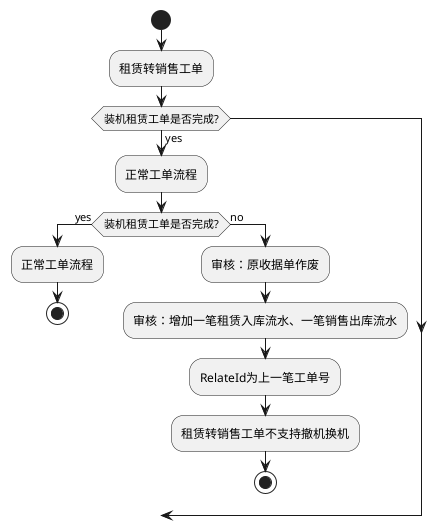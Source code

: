 @startuml

/'"做法：
  修改租赁转销售流程
  1. 只要出机方式为租赁都能查询到
  2. 完成状态的单：走以前的逻辑
  3. 未完成状态的单：
  a) 原费用单，收据单作废；
  b) 流水[增加一笔租赁入库流水、增加一笔销售出库流水]，产生新的销售收据单
  注：新的工单记录上一笔工单号
  "
'/

start
:租赁转销售工单;
if (装机租赁工单是否完成?) then (yes)
    :正常工单流程;
    if (装机租赁工单是否完成?) then (yes)
    :正常工单流程;
stop
else(no)
    :审核：原收据单作废;
    :审核：增加一笔租赁入库流水、一笔销售出库流水;
    :RelateId为上一笔工单号;
    :租赁转销售工单不支持撤机换机;
stop
@enduml
